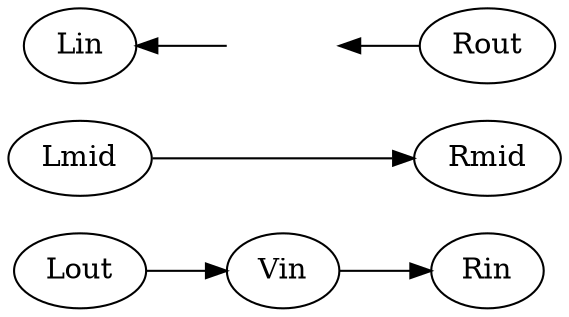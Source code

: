 digraph G
{
	rankdir = LR;
	
	subgraph cluster_L
	{
		Lout[label="Lout"];
		Lmid[label="Lmid"];
		Lin[label="Lin"];
		label="L";
	}
	
	subgraph cluster_C
	{
		Vin[label="Vin"];
		Vout[label=" ", style=invisible];
		label="";
	}
	
	subgraph cluster_R
	{
		Rin[label="Rin"];
		Rmid[label="Rmid"];
		Rout[label="Rout"];
		label="R";
	}
	
	Lout -> Vin -> Rin;
	Lmid -> Rmid;
	Rout -> Vout -> Lin;
	
	{rank=same Lin Lmid Lout}
	{rank=same Rout Rmid Rin}
	{rank=same Vin Vout}
}
